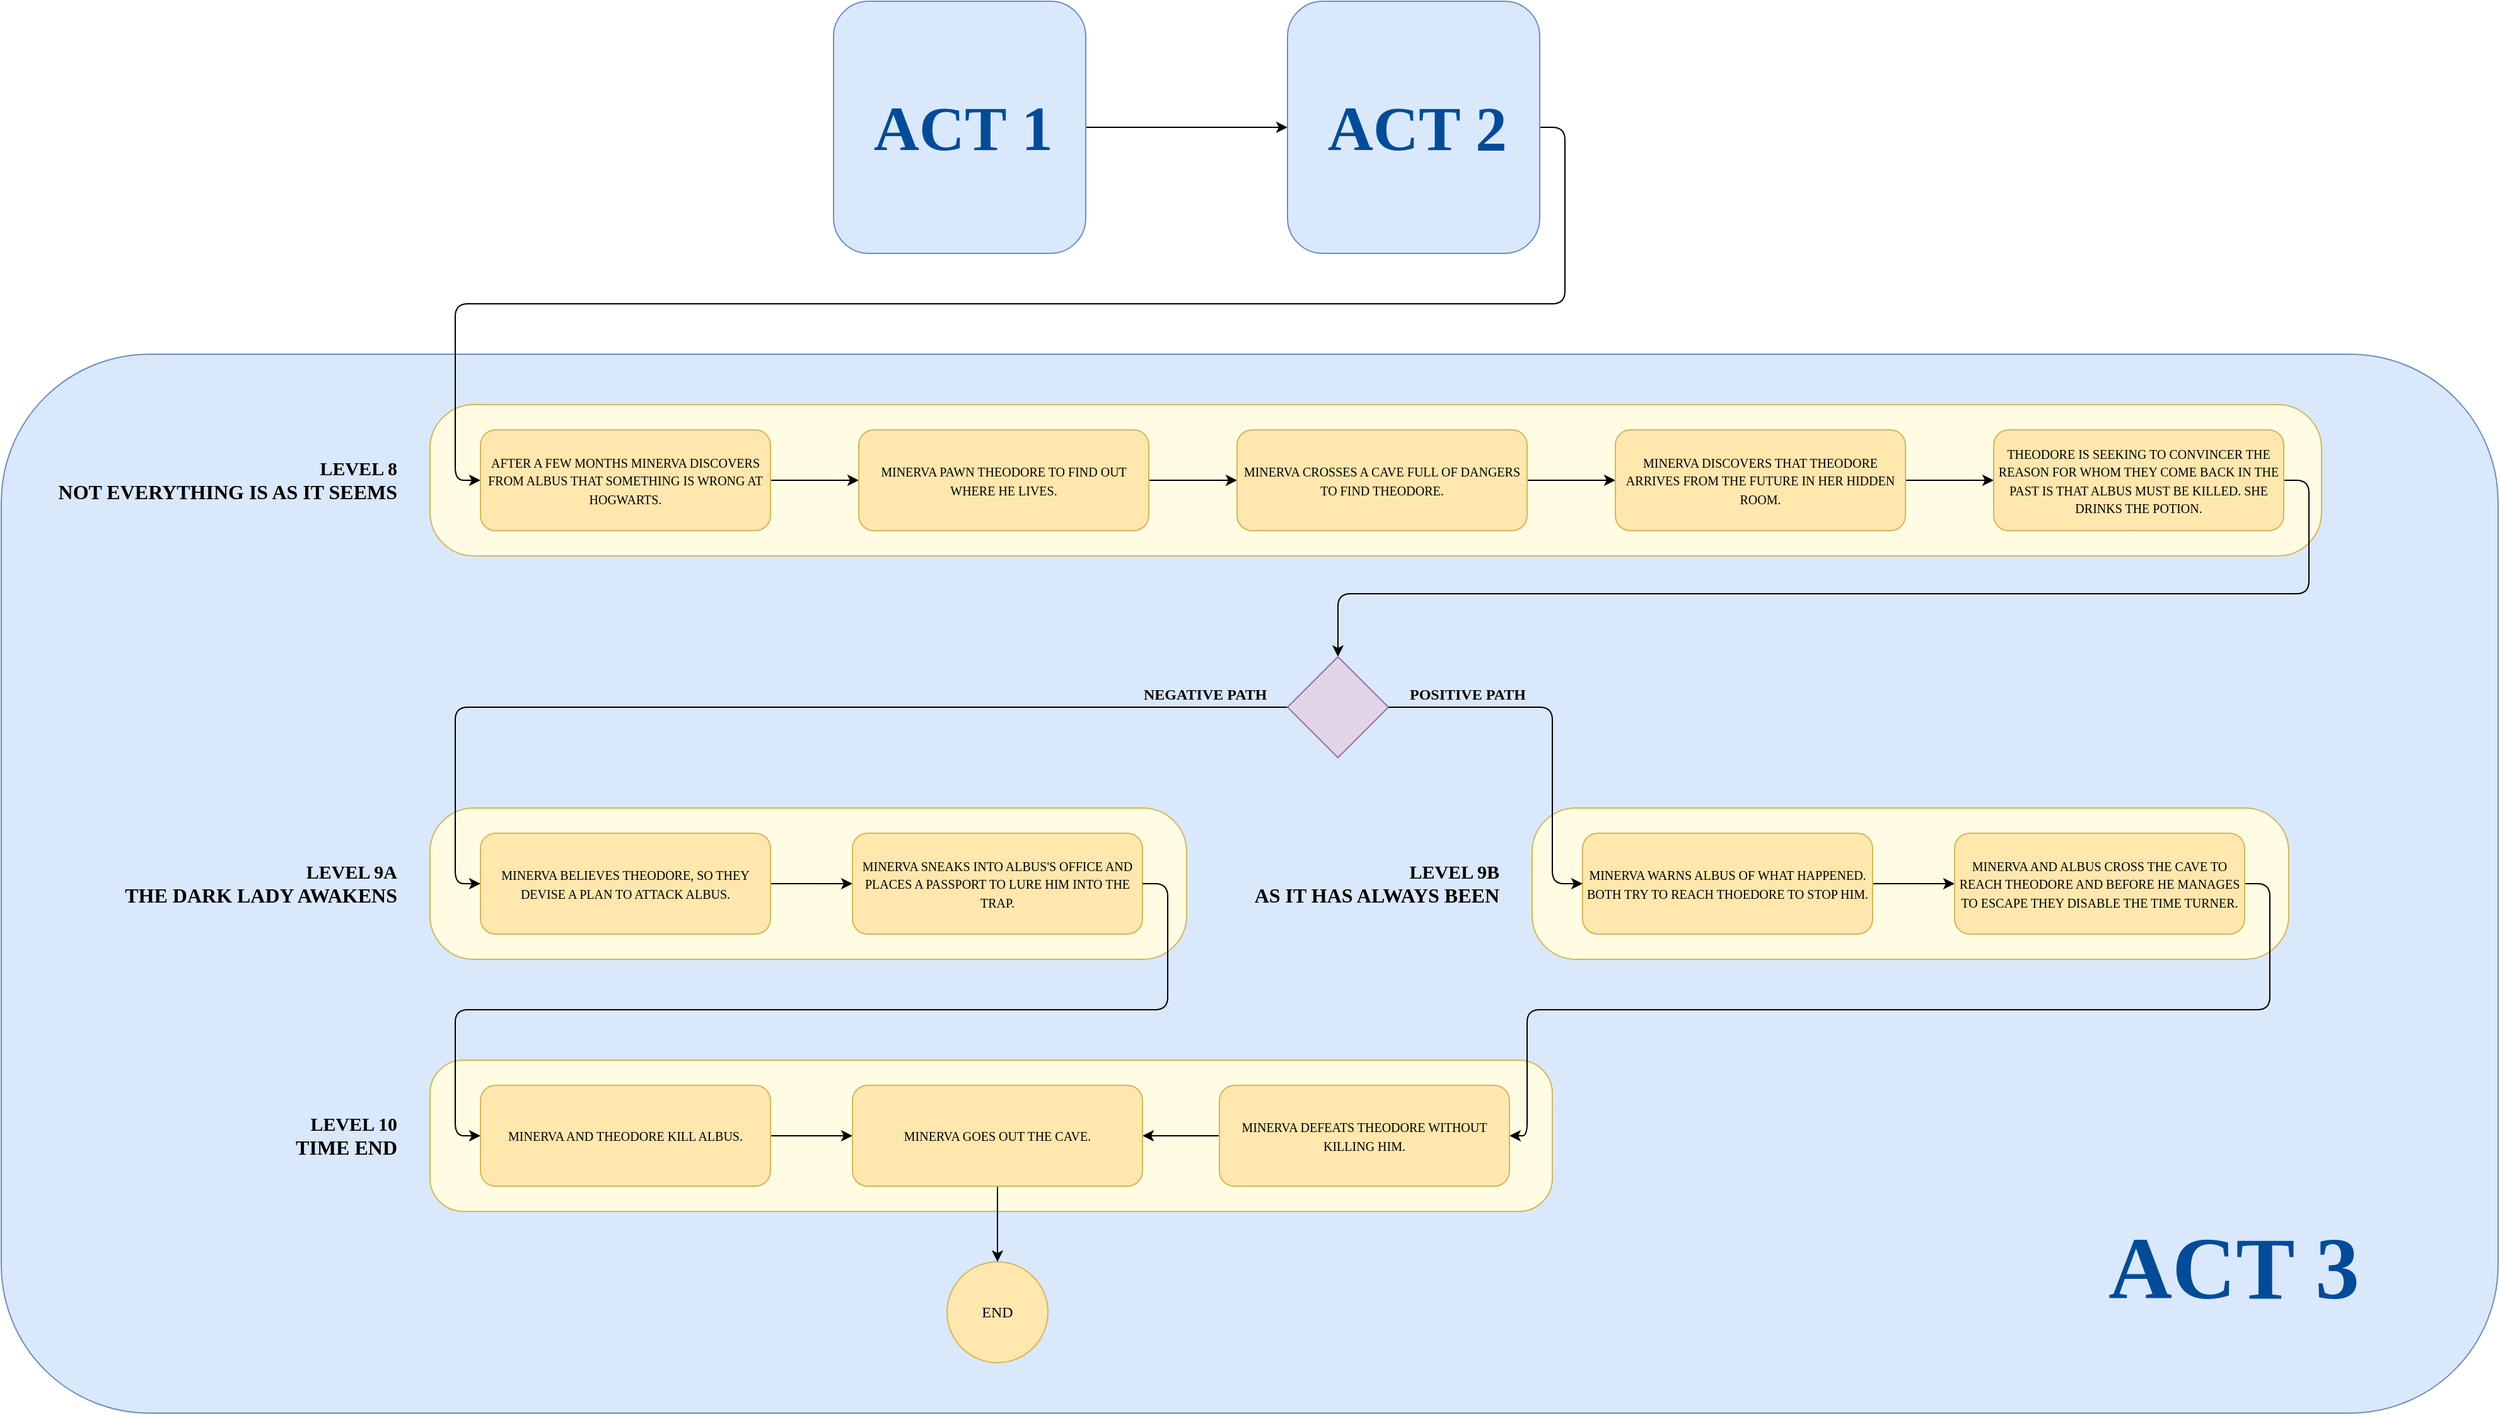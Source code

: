 <mxfile version="13.8.7" type="google"><diagram id="9G3ZSRjE5eR7GkHFppFa" name="Page-1"><mxGraphModel dx="3947" dy="394" grid="1" gridSize="10" guides="1" tooltips="1" connect="1" arrows="1" fold="1" page="1" pageScale="1" pageWidth="827" pageHeight="1169" math="0" shadow="0"><root><mxCell id="0"/><mxCell id="1" parent="0"/><mxCell id="UlbksKQ0W-jiqBPNNnSb-1" value="" style="rounded=1;whiteSpace=wrap;html=1;glass=0;sketch=0;shadow=0;arcSize=14;strokeColor=#6c8ebf;fillColor=#DAE8FC;" vertex="1" parent="1"><mxGeometry x="-100" y="1520" width="1980" height="840" as="geometry"/></mxCell><mxCell id="UlbksKQ0W-jiqBPNNnSb-2" value="" style="rounded=1;whiteSpace=wrap;html=1;glass=0;sketch=0;shadow=0;arcSize=29;strokeColor=#d6b656;fillColor=#FFFCE3;" vertex="1" parent="1"><mxGeometry x="240" y="1560" width="1500" height="120" as="geometry"/></mxCell><mxCell id="UlbksKQ0W-jiqBPNNnSb-5" style="edgeStyle=orthogonalEdgeStyle;rounded=0;orthogonalLoop=1;jettySize=auto;html=1;exitX=1;exitY=0.5;exitDx=0;exitDy=0;entryX=0;entryY=0.5;entryDx=0;entryDy=0;" edge="1" parent="1" source="UlbksKQ0W-jiqBPNNnSb-6" target="UlbksKQ0W-jiqBPNNnSb-8"><mxGeometry relative="1" as="geometry"/></mxCell><mxCell id="UlbksKQ0W-jiqBPNNnSb-6" value="&lt;font face=&quot;comfortaa&quot;&gt;&lt;span style=&quot;font-size: 10px&quot;&gt;AFTER A FEW MONTHS MINERVA DISCOVERS FROM ALBUS THAT SOMETHING IS WRONG AT HOGWARTS.&lt;/span&gt;&lt;/font&gt;" style="rounded=1;whiteSpace=wrap;html=1;strokeColor=#d6b656;fillColor=#FFE7AD;align=center;perimeterSpacing=0;spacingTop=0;shadow=0;" vertex="1" parent="1"><mxGeometry x="280" y="1580" width="230" height="80" as="geometry"/></mxCell><mxCell id="UlbksKQ0W-jiqBPNNnSb-7" style="edgeStyle=orthogonalEdgeStyle;rounded=0;orthogonalLoop=1;jettySize=auto;html=1;exitX=1;exitY=0.5;exitDx=0;exitDy=0;entryX=0;entryY=0.5;entryDx=0;entryDy=0;" edge="1" parent="1" source="UlbksKQ0W-jiqBPNNnSb-8" target="UlbksKQ0W-jiqBPNNnSb-9"><mxGeometry relative="1" as="geometry"/></mxCell><mxCell id="UlbksKQ0W-jiqBPNNnSb-8" value="&lt;font face=&quot;comfortaa&quot;&gt;&lt;span style=&quot;font-size: 10px&quot;&gt;MINERVA PAWN THEODORE TO FIND OUT WHERE HE LIVES.&lt;/span&gt;&lt;/font&gt;" style="rounded=1;whiteSpace=wrap;html=1;strokeColor=#d6b656;fillColor=#FFE7AD;align=center;perimeterSpacing=0;spacingTop=0;shadow=0;" vertex="1" parent="1"><mxGeometry x="580" y="1580" width="230" height="80" as="geometry"/></mxCell><mxCell id="UlbksKQ0W-jiqBPNNnSb-83" style="edgeStyle=orthogonalEdgeStyle;rounded=1;orthogonalLoop=1;jettySize=auto;html=1;exitX=1;exitY=0.5;exitDx=0;exitDy=0;" edge="1" parent="1" source="UlbksKQ0W-jiqBPNNnSb-9" target="UlbksKQ0W-jiqBPNNnSb-82"><mxGeometry relative="1" as="geometry"/></mxCell><mxCell id="UlbksKQ0W-jiqBPNNnSb-9" value="&lt;font face=&quot;comfortaa&quot;&gt;&lt;span style=&quot;font-size: 10px&quot;&gt;MINERVA CROSSES A CAVE FULL OF DANGERS TO FIND THEODORE.&lt;/span&gt;&lt;/font&gt;" style="rounded=1;whiteSpace=wrap;html=1;strokeColor=#d6b656;fillColor=#FFE7AD;align=center;perimeterSpacing=0;spacingTop=0;shadow=0;" vertex="1" parent="1"><mxGeometry x="880" y="1580" width="230" height="80" as="geometry"/></mxCell><mxCell id="UlbksKQ0W-jiqBPNNnSb-10" value="&lt;font style=&quot;font-size: 15px&quot;&gt;&lt;b&gt;LEVEL 8&lt;br&gt;&lt;/b&gt;&lt;span id=&quot;docs-internal-guid-a0bbd8f7-7fff-73d3-5b83-35c19cb82c3a&quot;&gt;&lt;span style=&quot;font-size: 12pt ; font-family: &amp;#34;comfortaa&amp;#34; , cursive ; background-color: transparent ; font-weight: 700 ; vertical-align: baseline&quot;&gt;NOT EVERYTHING IS AS IT SEEMS&lt;/span&gt;&lt;/span&gt;&lt;b&gt;&lt;br&gt;&lt;/b&gt;&lt;/font&gt;" style="text;html=1;strokeColor=none;fillColor=none;align=right;verticalAlign=middle;whiteSpace=wrap;rounded=0;shadow=0;fontFamily=Comfortaa;fontSource=https%3A%2F%2Ffonts.googleapis.com%2Fcss%3Ffamily%3DComfortaa;" vertex="1" parent="1"><mxGeometry x="-100" y="1610" width="316" height="20" as="geometry"/></mxCell><mxCell id="UlbksKQ0W-jiqBPNNnSb-11" value="" style="rounded=1;whiteSpace=wrap;html=1;glass=0;sketch=0;shadow=0;arcSize=29;strokeColor=#d6b656;fillColor=#FFFCE3;" vertex="1" parent="1"><mxGeometry x="240" y="1880" width="600" height="120" as="geometry"/></mxCell><mxCell id="UlbksKQ0W-jiqBPNNnSb-12" value="&lt;font&gt;&lt;b&gt;&lt;span style=&quot;font-size: 15px&quot;&gt;LEVEL 9A&lt;br&gt;&lt;div&gt;&lt;span style=&quot;font-weight: normal&quot; id=&quot;docs-internal-guid-8447bf19-7fff-2ecb-492c-ed1e44df459d&quot;&gt;&lt;span style=&quot;font-size: 12pt ; font-family: &amp;#34;comfortaa&amp;#34; , cursive ; background-color: transparent ; font-weight: 700 ; vertical-align: baseline&quot;&gt;THE DARK LADY AWAKENS&lt;/span&gt;&lt;/span&gt;&lt;br&gt;&lt;/div&gt;&lt;/span&gt;&lt;/b&gt;&lt;/font&gt;" style="text;html=1;strokeColor=none;fillColor=none;align=right;verticalAlign=middle;whiteSpace=wrap;rounded=0;shadow=0;fontFamily=Comfortaa;fontSource=https%3A%2F%2Ffonts.googleapis.com%2Fcss%3Ffamily%3DComfortaa;" vertex="1" parent="1"><mxGeometry x="-64" y="1930" width="280" height="20" as="geometry"/></mxCell><mxCell id="UlbksKQ0W-jiqBPNNnSb-13" style="edgeStyle=orthogonalEdgeStyle;rounded=1;orthogonalLoop=1;jettySize=auto;html=1;exitX=1;exitY=0.5;exitDx=0;exitDy=0;entryX=0;entryY=0.5;entryDx=0;entryDy=0;fontFamily=Comfortaa;fontSource=https%3A%2F%2Ffonts.googleapis.com%2Fcss%3Ffamily%3DComfortaa;" edge="1" parent="1" source="UlbksKQ0W-jiqBPNNnSb-14" target="UlbksKQ0W-jiqBPNNnSb-17"><mxGeometry relative="1" as="geometry"/></mxCell><mxCell id="UlbksKQ0W-jiqBPNNnSb-14" value="&lt;font face=&quot;comfortaa&quot;&gt;&lt;span style=&quot;font-size: 10px&quot;&gt;MINERVA BELIEVES THEODORE, SO THEY DEVISE A PLAN TO ATTACK ALBUS.&lt;/span&gt;&lt;/font&gt;" style="rounded=1;whiteSpace=wrap;html=1;strokeColor=#d6b656;fillColor=#FFE7AD;align=center;perimeterSpacing=0;spacingTop=0;shadow=0;" vertex="1" parent="1"><mxGeometry x="280" y="1900" width="230" height="80" as="geometry"/></mxCell><mxCell id="UlbksKQ0W-jiqBPNNnSb-17" value="&lt;font face=&quot;comfortaa&quot;&gt;&lt;span style=&quot;font-size: 10px&quot;&gt;MINERVA SNEAKS INTO ALBUS'S OFFICE AND PLACES A PASSPORT TO LURE HIM INTO THE TRAP.&lt;/span&gt;&lt;/font&gt;" style="rounded=1;whiteSpace=wrap;html=1;strokeColor=#d6b656;fillColor=#FFE7AD;align=center;perimeterSpacing=0;spacingTop=0;shadow=0;" vertex="1" parent="1"><mxGeometry x="575" y="1900" width="230" height="80" as="geometry"/></mxCell><mxCell id="UlbksKQ0W-jiqBPNNnSb-39" value="&lt;font style=&quot;font-size: 15px&quot;&gt;&lt;b&gt;LEVEL 10&lt;br&gt;&lt;/b&gt;&lt;span id=&quot;docs-internal-guid-6b62fdcf-7fff-054c-3eef-47ed2628a3a1&quot;&gt;&lt;span style=&quot;font-size: 12pt ; font-family: &amp;#34;comfortaa&amp;#34; , cursive ; background-color: transparent ; font-weight: 700 ; vertical-align: baseline&quot;&gt;TIME END&lt;/span&gt;&lt;/span&gt;&lt;b&gt;&lt;br&gt;&lt;/b&gt;&lt;/font&gt;" style="text;html=1;strokeColor=none;fillColor=none;align=right;verticalAlign=middle;whiteSpace=wrap;rounded=0;shadow=0;fontFamily=Comfortaa;fontSource=https%3A%2F%2Ffonts.googleapis.com%2Fcss%3Ffamily%3DComfortaa;" vertex="1" parent="1"><mxGeometry x="-100" y="2130" width="316" height="20" as="geometry"/></mxCell><mxCell id="UlbksKQ0W-jiqBPNNnSb-40" value="" style="rounded=1;whiteSpace=wrap;html=1;glass=0;sketch=0;shadow=0;arcSize=22;strokeColor=#d6b656;fillColor=#FFFCE3;" vertex="1" parent="1"><mxGeometry x="240" y="2080" width="890" height="120" as="geometry"/></mxCell><mxCell id="UlbksKQ0W-jiqBPNNnSb-108" style="edgeStyle=orthogonalEdgeStyle;rounded=1;orthogonalLoop=1;jettySize=auto;html=1;exitX=1;exitY=0.5;exitDx=0;exitDy=0;entryX=0;entryY=0.5;entryDx=0;entryDy=0;" edge="1" parent="1" source="UlbksKQ0W-jiqBPNNnSb-42" target="UlbksKQ0W-jiqBPNNnSb-106"><mxGeometry relative="1" as="geometry"/></mxCell><mxCell id="UlbksKQ0W-jiqBPNNnSb-42" value="&lt;font face=&quot;comfortaa&quot;&gt;&lt;span style=&quot;font-size: 10px&quot;&gt;MINERVA AND THEODORE KILL ALBUS.&lt;/span&gt;&lt;/font&gt;" style="rounded=1;whiteSpace=wrap;html=1;strokeColor=#d6b656;fillColor=#FFE7AD;align=center;perimeterSpacing=0;spacingTop=0;shadow=0;" vertex="1" parent="1"><mxGeometry x="280" y="2100" width="230" height="80" as="geometry"/></mxCell><mxCell id="UlbksKQ0W-jiqBPNNnSb-45" style="edgeStyle=orthogonalEdgeStyle;rounded=1;orthogonalLoop=1;jettySize=auto;html=1;exitX=1;exitY=0.5;exitDx=0;exitDy=0;entryX=0;entryY=0.5;entryDx=0;entryDy=0;fontFamily=Comfortaa;fontSource=https%3A%2F%2Ffonts.googleapis.com%2Fcss%3Ffamily%3DComfortaa;" edge="1" parent="1" source="UlbksKQ0W-jiqBPNNnSb-46"><mxGeometry relative="1" as="geometry"><mxPoint x="1480.0" y="2200" as="targetPoint"/></mxGeometry></mxCell><mxCell id="UlbksKQ0W-jiqBPNNnSb-47" style="edgeStyle=orthogonalEdgeStyle;rounded=1;orthogonalLoop=1;jettySize=auto;html=1;exitX=1;exitY=0.5;exitDx=0;exitDy=0;entryX=0;entryY=0.5;entryDx=0;entryDy=0;fontFamily=Comfortaa;fontSource=https%3A%2F%2Ffonts.googleapis.com%2Fcss%3Ffamily%3DComfortaa;" edge="1" parent="1" source="UlbksKQ0W-jiqBPNNnSb-48"><mxGeometry relative="1" as="geometry"><mxPoint x="1480.0" y="2200" as="targetPoint"/></mxGeometry></mxCell><mxCell id="UlbksKQ0W-jiqBPNNnSb-49" style="edgeStyle=orthogonalEdgeStyle;rounded=1;orthogonalLoop=1;jettySize=auto;html=1;exitX=0.5;exitY=0;exitDx=0;exitDy=0;entryX=0;entryY=0.5;entryDx=0;entryDy=0;fontFamily=Comfortaa;fontSource=https%3A%2F%2Ffonts.googleapis.com%2Fcss%3Ffamily%3DComfortaa;" edge="1" parent="1" source="UlbksKQ0W-jiqBPNNnSb-51"><mxGeometry relative="1" as="geometry"><Array as="points"><mxPoint x="995" y="2140"/></Array><mxPoint x="1180.0" y="2140" as="targetPoint"/></mxGeometry></mxCell><mxCell id="UlbksKQ0W-jiqBPNNnSb-50" style="edgeStyle=orthogonalEdgeStyle;rounded=1;orthogonalLoop=1;jettySize=auto;html=1;exitX=0.5;exitY=1;exitDx=0;exitDy=0;entryX=0;entryY=0.5;entryDx=0;entryDy=0;fontFamily=Comfortaa;fontSource=https%3A%2F%2Ffonts.googleapis.com%2Fcss%3Ffamily%3DComfortaa;" edge="1" parent="1" source="UlbksKQ0W-jiqBPNNnSb-51"><mxGeometry relative="1" as="geometry"><mxPoint x="1180.0" y="2260" as="targetPoint"/></mxGeometry></mxCell><mxCell id="UlbksKQ0W-jiqBPNNnSb-60" value="&lt;b style=&quot;font-size: 70px&quot;&gt;&lt;font color=&quot;#004c99&quot;&gt;&lt;font style=&quot;font-size: 70px&quot;&gt;ACT 3&lt;/font&gt;&lt;/font&gt;&lt;/b&gt;" style="text;html=1;strokeColor=none;fillColor=none;align=right;verticalAlign=middle;whiteSpace=wrap;rounded=0;shadow=0;fontFamily=Comfortaa;fontSource=https%3A%2F%2Ffonts.googleapis.com%2Fcss%3Ffamily%3DComfortaa;" vertex="1" parent="1"><mxGeometry x="1550" y="2200" width="222" height="90" as="geometry"/></mxCell><mxCell id="UlbksKQ0W-jiqBPNNnSb-74" style="edgeStyle=orthogonalEdgeStyle;rounded=1;orthogonalLoop=1;jettySize=auto;html=1;exitX=1;exitY=0.5;exitDx=0;exitDy=0;entryX=0;entryY=0.5;entryDx=0;entryDy=0;fontFamily=Comfortaa;fontSource=https%3A%2F%2Ffonts.googleapis.com%2Fcss%3Ffamily%3DComfortaa;" edge="1" parent="1" source="UlbksKQ0W-jiqBPNNnSb-75" target="UlbksKQ0W-jiqBPNNnSb-78"><mxGeometry relative="1" as="geometry"/></mxCell><mxCell id="UlbksKQ0W-jiqBPNNnSb-75" value="" style="rounded=1;whiteSpace=wrap;html=1;glass=0;sketch=0;shadow=0;arcSize=14;fillColor=#dae8fc;strokeColor=#6c8ebf;" vertex="1" parent="1"><mxGeometry x="560" y="1240" width="200" height="200" as="geometry"/></mxCell><mxCell id="UlbksKQ0W-jiqBPNNnSb-76" value="&lt;b style=&quot;font-size: 50px&quot;&gt;&lt;font color=&quot;#004c99&quot; style=&quot;font-size: 50px&quot;&gt;&lt;font style=&quot;font-size: 50px&quot;&gt;ACT 1&lt;/font&gt;&lt;/font&gt;&lt;/b&gt;" style="text;html=1;strokeColor=none;fillColor=none;align=right;verticalAlign=middle;whiteSpace=wrap;rounded=0;shadow=0;fontFamily=Comfortaa;fontSource=https%3A%2F%2Ffonts.googleapis.com%2Fcss%3Ffamily%3DComfortaa;" vertex="1" parent="1"><mxGeometry x="584" y="1295" width="152" height="90" as="geometry"/></mxCell><mxCell id="UlbksKQ0W-jiqBPNNnSb-111" style="edgeStyle=orthogonalEdgeStyle;rounded=1;orthogonalLoop=1;jettySize=auto;html=1;exitX=1;exitY=0.5;exitDx=0;exitDy=0;entryX=0;entryY=0.5;entryDx=0;entryDy=0;" edge="1" parent="1" source="UlbksKQ0W-jiqBPNNnSb-78" target="UlbksKQ0W-jiqBPNNnSb-6"><mxGeometry relative="1" as="geometry"><Array as="points"><mxPoint x="1140" y="1340"/><mxPoint x="1140" y="1480"/><mxPoint x="260" y="1480"/><mxPoint x="260" y="1620"/></Array></mxGeometry></mxCell><mxCell id="UlbksKQ0W-jiqBPNNnSb-78" value="" style="rounded=1;whiteSpace=wrap;html=1;glass=0;sketch=0;shadow=0;arcSize=14;fillColor=#dae8fc;strokeColor=#6c8ebf;" vertex="1" parent="1"><mxGeometry x="920" y="1240" width="200" height="200" as="geometry"/></mxCell><mxCell id="UlbksKQ0W-jiqBPNNnSb-79" value="&lt;b style=&quot;font-size: 50px&quot;&gt;&lt;font color=&quot;#004c99&quot; style=&quot;font-size: 50px&quot;&gt;&lt;font style=&quot;font-size: 50px&quot;&gt;ACT 2&lt;/font&gt;&lt;/font&gt;&lt;/b&gt;" style="text;html=1;strokeColor=none;fillColor=none;align=right;verticalAlign=middle;whiteSpace=wrap;rounded=0;shadow=0;fontFamily=Comfortaa;fontSource=https%3A%2F%2Ffonts.googleapis.com%2Fcss%3Ffamily%3DComfortaa;" vertex="1" parent="1"><mxGeometry x="944" y="1295" width="152" height="90" as="geometry"/></mxCell><mxCell id="UlbksKQ0W-jiqBPNNnSb-80" value="&lt;font face=&quot;Comfortaa&quot;&gt;END&lt;/font&gt;" style="ellipse;whiteSpace=wrap;html=1;aspect=fixed;strokeColor=#d6b656;fillColor=#FFE7AD;" vertex="1" parent="1"><mxGeometry x="650" y="2240" width="80" height="80" as="geometry"/></mxCell><mxCell id="UlbksKQ0W-jiqBPNNnSb-85" style="edgeStyle=orthogonalEdgeStyle;rounded=1;orthogonalLoop=1;jettySize=auto;html=1;exitX=1;exitY=0.5;exitDx=0;exitDy=0;entryX=0;entryY=0.5;entryDx=0;entryDy=0;" edge="1" parent="1" source="UlbksKQ0W-jiqBPNNnSb-82" target="UlbksKQ0W-jiqBPNNnSb-84"><mxGeometry relative="1" as="geometry"/></mxCell><mxCell id="UlbksKQ0W-jiqBPNNnSb-82" value="&lt;font face=&quot;comfortaa&quot;&gt;&lt;span style=&quot;font-size: 10px&quot;&gt;MINERVA DISCOVERS THAT THEODORE ARRIVES FROM THE FUTURE IN HER HIDDEN ROOM.&lt;/span&gt;&lt;/font&gt;" style="rounded=1;whiteSpace=wrap;html=1;strokeColor=#d6b656;fillColor=#FFE7AD;align=center;perimeterSpacing=0;spacingTop=0;shadow=0;" vertex="1" parent="1"><mxGeometry x="1180" y="1580" width="230" height="80" as="geometry"/></mxCell><mxCell id="UlbksKQ0W-jiqBPNNnSb-87" style="edgeStyle=orthogonalEdgeStyle;rounded=1;orthogonalLoop=1;jettySize=auto;html=1;exitX=1;exitY=0.5;exitDx=0;exitDy=0;" edge="1" parent="1" source="UlbksKQ0W-jiqBPNNnSb-84" target="UlbksKQ0W-jiqBPNNnSb-86"><mxGeometry relative="1" as="geometry"/></mxCell><mxCell id="UlbksKQ0W-jiqBPNNnSb-84" value="&lt;font face=&quot;comfortaa&quot;&gt;&lt;span style=&quot;font-size: 10px&quot;&gt;THEODORE IS SEEKING TO CONVINCER THE REASON FOR WHOM THEY COME BACK IN THE PAST IS THAT ALBUS MUST BE KILLED. SHE DRINKS THE POTION.&lt;/span&gt;&lt;/font&gt;" style="rounded=1;whiteSpace=wrap;html=1;strokeColor=#d6b656;fillColor=#FFE7AD;align=center;perimeterSpacing=0;spacingTop=0;shadow=0;" vertex="1" parent="1"><mxGeometry x="1480" y="1580" width="230" height="80" as="geometry"/></mxCell><mxCell id="UlbksKQ0W-jiqBPNNnSb-94" style="edgeStyle=orthogonalEdgeStyle;rounded=1;orthogonalLoop=1;jettySize=auto;html=1;exitX=0;exitY=0.5;exitDx=0;exitDy=0;entryX=0;entryY=0.5;entryDx=0;entryDy=0;" edge="1" parent="1" source="UlbksKQ0W-jiqBPNNnSb-86" target="UlbksKQ0W-jiqBPNNnSb-14"><mxGeometry relative="1" as="geometry"/></mxCell><mxCell id="UlbksKQ0W-jiqBPNNnSb-86" value="" style="rhombus;whiteSpace=wrap;html=1;shadow=0;fontFamily=Comfortaa;fontSource=https%3A%2F%2Ffonts.googleapis.com%2Fcss%3Ffamily%3DComfortaa;align=right;fillColor=#e1d5e7;strokeColor=#9673a6;" vertex="1" parent="1"><mxGeometry x="920" y="1760" width="80" height="80" as="geometry"/></mxCell><mxCell id="UlbksKQ0W-jiqBPNNnSb-89" value="" style="rounded=1;whiteSpace=wrap;html=1;glass=0;sketch=0;shadow=0;arcSize=29;strokeColor=#d6b656;fillColor=#FFFCE3;" vertex="1" parent="1"><mxGeometry x="1114" y="1880" width="600" height="120" as="geometry"/></mxCell><mxCell id="UlbksKQ0W-jiqBPNNnSb-90" value="&lt;font&gt;&lt;b&gt;&lt;span style=&quot;font-size: 15px&quot;&gt;LEVEL 9B&lt;br&gt;&lt;/span&gt;&lt;/b&gt;&lt;span id=&quot;docs-internal-guid-72349eaa-7fff-3e9b-e503-5e8e068eec94&quot;&gt;&lt;span style=&quot;font-size: 12pt ; font-family: &amp;#34;comfortaa&amp;#34; , cursive ; background-color: transparent ; font-weight: 700 ; vertical-align: baseline&quot;&gt;AS IT HAS ALWAYS BEEN&lt;/span&gt;&lt;/span&gt;&lt;b&gt;&lt;span style=&quot;font-size: 15px&quot;&gt;&lt;br&gt;&lt;/span&gt;&lt;/b&gt;&lt;/font&gt;" style="text;html=1;strokeColor=none;fillColor=none;align=right;verticalAlign=middle;whiteSpace=wrap;rounded=0;shadow=0;fontFamily=Comfortaa;fontSource=https%3A%2F%2Ffonts.googleapis.com%2Fcss%3Ffamily%3DComfortaa;" vertex="1" parent="1"><mxGeometry x="810" y="1930" width="280" height="20" as="geometry"/></mxCell><mxCell id="UlbksKQ0W-jiqBPNNnSb-91" style="edgeStyle=orthogonalEdgeStyle;rounded=1;orthogonalLoop=1;jettySize=auto;html=1;exitX=1;exitY=0.5;exitDx=0;exitDy=0;entryX=0;entryY=0.5;entryDx=0;entryDy=0;fontFamily=Comfortaa;fontSource=https%3A%2F%2Ffonts.googleapis.com%2Fcss%3Ffamily%3DComfortaa;" edge="1" parent="1" source="UlbksKQ0W-jiqBPNNnSb-92" target="UlbksKQ0W-jiqBPNNnSb-93"><mxGeometry relative="1" as="geometry"/></mxCell><mxCell id="UlbksKQ0W-jiqBPNNnSb-92" value="&lt;font face=&quot;comfortaa&quot;&gt;&lt;span style=&quot;font-size: 10px&quot;&gt;MINERVA WARNS ALBUS OF WHAT HAPPENED. BOTH TRY TO REACH THOEDORE TO STOP HIM.&lt;/span&gt;&lt;/font&gt;" style="rounded=1;whiteSpace=wrap;html=1;strokeColor=#d6b656;fillColor=#FFE7AD;align=center;perimeterSpacing=0;spacingTop=0;shadow=0;" vertex="1" parent="1"><mxGeometry x="1154" y="1900" width="230" height="80" as="geometry"/></mxCell><mxCell id="UlbksKQ0W-jiqBPNNnSb-105" style="edgeStyle=orthogonalEdgeStyle;rounded=1;orthogonalLoop=1;jettySize=auto;html=1;exitX=1;exitY=0.5;exitDx=0;exitDy=0;entryX=1;entryY=0.5;entryDx=0;entryDy=0;" edge="1" parent="1" source="UlbksKQ0W-jiqBPNNnSb-93" target="UlbksKQ0W-jiqBPNNnSb-100"><mxGeometry relative="1" as="geometry"><Array as="points"><mxPoint x="1699" y="1940"/><mxPoint x="1699" y="2040"/><mxPoint x="1110" y="2040"/><mxPoint x="1110" y="2140"/></Array></mxGeometry></mxCell><mxCell id="UlbksKQ0W-jiqBPNNnSb-93" value="&lt;font face=&quot;comfortaa&quot;&gt;&lt;span style=&quot;font-size: 10px&quot;&gt;MINERVA AND ALBUS CROSS THE CAVE TO REACH THEODORE AND BEFORE HE MANAGES TO ESCAPE THEY DISABLE THE TIME TURNER.&lt;/span&gt;&lt;/font&gt;" style="rounded=1;whiteSpace=wrap;html=1;strokeColor=#d6b656;fillColor=#FFE7AD;align=center;perimeterSpacing=0;spacingTop=0;shadow=0;" vertex="1" parent="1"><mxGeometry x="1449" y="1900" width="230" height="80" as="geometry"/></mxCell><mxCell id="UlbksKQ0W-jiqBPNNnSb-95" style="edgeStyle=orthogonalEdgeStyle;rounded=1;orthogonalLoop=1;jettySize=auto;html=1;exitX=1;exitY=0.5;exitDx=0;exitDy=0;entryX=0;entryY=0.5;entryDx=0;entryDy=0;" edge="1" parent="1" source="UlbksKQ0W-jiqBPNNnSb-86" target="UlbksKQ0W-jiqBPNNnSb-92"><mxGeometry relative="1" as="geometry"><Array as="points"><mxPoint x="1130" y="1800"/><mxPoint x="1130" y="1940"/></Array></mxGeometry></mxCell><mxCell id="UlbksKQ0W-jiqBPNNnSb-96" value="&lt;b&gt;&lt;font style=&quot;font-size: 12px&quot;&gt;POSITIVE PATH&lt;/font&gt;&lt;/b&gt;" style="text;html=1;strokeColor=none;fillColor=none;align=left;verticalAlign=middle;whiteSpace=wrap;rounded=0;shadow=0;fontFamily=Comfortaa;fontSource=https%3A%2F%2Ffonts.googleapis.com%2Fcss%3Ffamily%3DComfortaa;" vertex="1" parent="1"><mxGeometry x="1015" y="1780" width="100" height="20" as="geometry"/></mxCell><mxCell id="UlbksKQ0W-jiqBPNNnSb-99" value="&lt;b&gt;&lt;font style=&quot;font-size: 12px&quot;&gt;NEGATIVE PATH&lt;/font&gt;&lt;/b&gt;" style="text;html=1;strokeColor=none;fillColor=none;align=left;verticalAlign=middle;whiteSpace=wrap;rounded=0;shadow=0;fontFamily=Comfortaa;fontSource=https%3A%2F%2Ffonts.googleapis.com%2Fcss%3Ffamily%3DComfortaa;" vertex="1" parent="1"><mxGeometry x="804" y="1780" width="110" height="20" as="geometry"/></mxCell><mxCell id="UlbksKQ0W-jiqBPNNnSb-107" style="edgeStyle=orthogonalEdgeStyle;rounded=1;orthogonalLoop=1;jettySize=auto;html=1;exitX=0;exitY=0.5;exitDx=0;exitDy=0;entryX=1;entryY=0.5;entryDx=0;entryDy=0;" edge="1" parent="1" source="UlbksKQ0W-jiqBPNNnSb-100" target="UlbksKQ0W-jiqBPNNnSb-106"><mxGeometry relative="1" as="geometry"/></mxCell><mxCell id="UlbksKQ0W-jiqBPNNnSb-100" value="&lt;font face=&quot;comfortaa&quot;&gt;&lt;span style=&quot;font-size: 10px&quot;&gt;MINERVA DEFEATS THEODORE WITHOUT KILLING HIM.&lt;/span&gt;&lt;/font&gt;" style="rounded=1;whiteSpace=wrap;html=1;strokeColor=#d6b656;fillColor=#FFE7AD;align=center;perimeterSpacing=0;spacingTop=0;shadow=0;" vertex="1" parent="1"><mxGeometry x="866" y="2100" width="230" height="80" as="geometry"/></mxCell><mxCell id="UlbksKQ0W-jiqBPNNnSb-104" style="edgeStyle=orthogonalEdgeStyle;rounded=1;orthogonalLoop=1;jettySize=auto;html=1;exitX=1;exitY=0.5;exitDx=0;exitDy=0;entryX=0;entryY=0.5;entryDx=0;entryDy=0;" edge="1" parent="1" source="UlbksKQ0W-jiqBPNNnSb-17" target="UlbksKQ0W-jiqBPNNnSb-42"><mxGeometry relative="1" as="geometry"/></mxCell><mxCell id="UlbksKQ0W-jiqBPNNnSb-109" style="edgeStyle=orthogonalEdgeStyle;rounded=1;orthogonalLoop=1;jettySize=auto;html=1;exitX=0.5;exitY=1;exitDx=0;exitDy=0;entryX=0.5;entryY=0;entryDx=0;entryDy=0;" edge="1" parent="1" source="UlbksKQ0W-jiqBPNNnSb-106" target="UlbksKQ0W-jiqBPNNnSb-80"><mxGeometry relative="1" as="geometry"/></mxCell><mxCell id="UlbksKQ0W-jiqBPNNnSb-106" value="&lt;font face=&quot;comfortaa&quot;&gt;&lt;span style=&quot;font-size: 10px&quot;&gt;MINERVA GOES OUT THE CAVE.&lt;/span&gt;&lt;/font&gt;" style="rounded=1;whiteSpace=wrap;html=1;strokeColor=#d6b656;fillColor=#FFE7AD;align=center;perimeterSpacing=0;spacingTop=0;shadow=0;" vertex="1" parent="1"><mxGeometry x="575" y="2100" width="230" height="80" as="geometry"/></mxCell></root></mxGraphModel></diagram></mxfile>